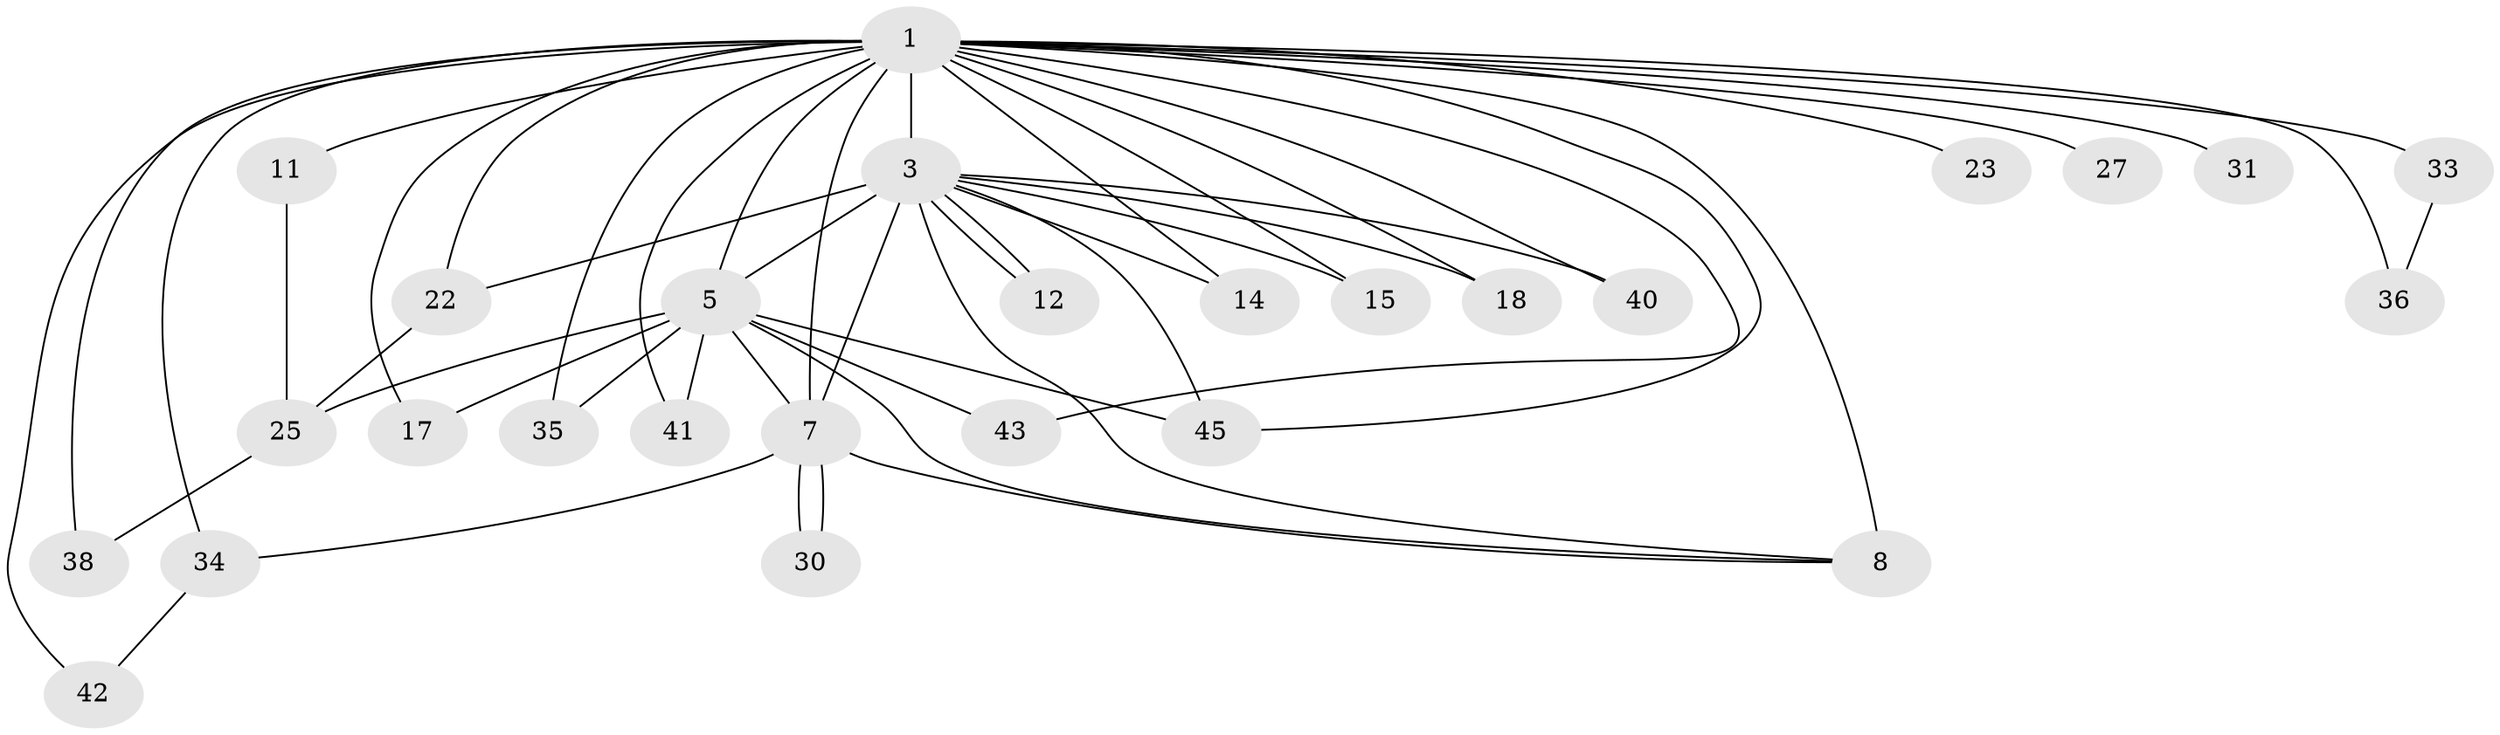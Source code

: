 // original degree distribution, {14: 0.018518518518518517, 15: 0.018518518518518517, 18: 0.018518518518518517, 17: 0.037037037037037035, 20: 0.018518518518518517, 12: 0.018518518518518517, 9: 0.018518518518518517, 21: 0.018518518518518517, 11: 0.018518518518518517, 4: 0.07407407407407407, 2: 0.5185185185185185, 5: 0.037037037037037035, 3: 0.18518518518518517}
// Generated by graph-tools (version 1.1) at 2025/13/03/09/25 04:13:48]
// undirected, 27 vertices, 51 edges
graph export_dot {
graph [start="1"]
  node [color=gray90,style=filled];
  1 [super="+21+2"];
  3 [super="+32+10+46+20"];
  5 [super="+28+13+52+24+16"];
  7;
  8;
  11;
  12;
  14;
  15;
  17;
  18;
  22;
  23;
  25;
  27;
  30;
  31;
  33;
  34 [super="+50"];
  35;
  36;
  38;
  40;
  41;
  42;
  43;
  45 [super="+47"];
  1 -- 3 [weight=11];
  1 -- 5 [weight=12];
  1 -- 7 [weight=5];
  1 -- 8 [weight=5];
  1 -- 18;
  1 -- 33 [weight=2];
  1 -- 34 [weight=2];
  1 -- 38 [weight=2];
  1 -- 11 [weight=2];
  1 -- 14;
  1 -- 15 [weight=2];
  1 -- 17;
  1 -- 22;
  1 -- 23;
  1 -- 27 [weight=2];
  1 -- 31 [weight=2];
  1 -- 35;
  1 -- 36;
  1 -- 40;
  1 -- 41;
  1 -- 42;
  1 -- 43;
  1 -- 45;
  3 -- 5 [weight=4];
  3 -- 7 [weight=2];
  3 -- 8 [weight=2];
  3 -- 12;
  3 -- 12;
  3 -- 15;
  3 -- 18;
  3 -- 40;
  3 -- 45;
  3 -- 22;
  3 -- 14;
  5 -- 7;
  5 -- 8;
  5 -- 17;
  5 -- 25;
  5 -- 41;
  5 -- 45;
  5 -- 35;
  5 -- 43;
  7 -- 8;
  7 -- 30;
  7 -- 30;
  7 -- 34;
  11 -- 25;
  22 -- 25;
  25 -- 38;
  33 -- 36;
  34 -- 42;
}
